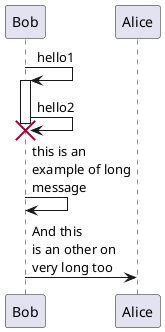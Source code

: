 @startuml
Bob->Bob: hello1
activate Bob
Bob->Bob: hello2
destroy Bob
Bob->Bob: this is an\nexample of long\nmessage
Bob->Alice: And this\nis an other on\nvery long too
@enduml
